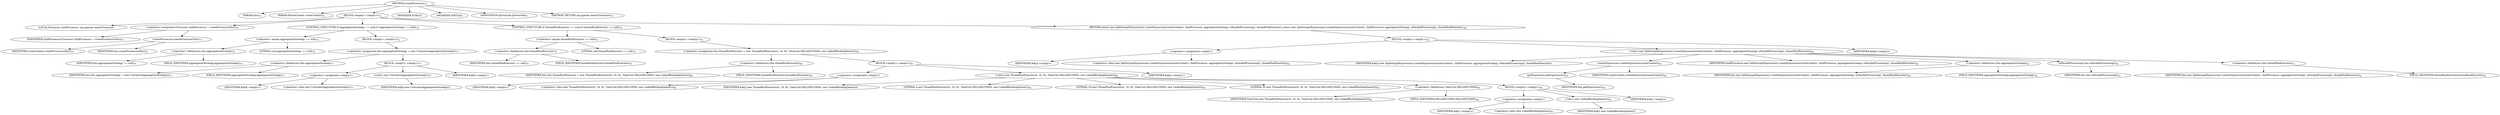 digraph "createProcessor" {  
"90" [label = <(METHOD,createProcessor)<SUB>73</SUB>> ]
"11" [label = <(PARAM,this)<SUB>73</SUB>> ]
"91" [label = <(PARAM,RouteContext routeContext)<SUB>74</SUB>> ]
"92" [label = <(BLOCK,&lt;empty&gt;,&lt;empty&gt;)<SUB>74</SUB>> ]
"93" [label = <(LOCAL,Processor childProcessor: org.apache.camel.Processor)> ]
"94" [label = <(&lt;operator&gt;.assignment,Processor childProcessor = createProcessor(this))<SUB>75</SUB>> ]
"95" [label = <(IDENTIFIER,childProcessor,Processor childProcessor = createProcessor(this))<SUB>75</SUB>> ]
"96" [label = <(createProcessor,createProcessor(this))<SUB>75</SUB>> ]
"97" [label = <(IDENTIFIER,routeContext,createProcessor(this))<SUB>75</SUB>> ]
"10" [label = <(IDENTIFIER,this,createProcessor(this))<SUB>75</SUB>> ]
"98" [label = <(CONTROL_STRUCTURE,if (aggregationStrategy == null),if (aggregationStrategy == null))<SUB>76</SUB>> ]
"99" [label = <(&lt;operator&gt;.equals,aggregationStrategy == null)<SUB>76</SUB>> ]
"100" [label = <(&lt;operator&gt;.fieldAccess,this.aggregationStrategy)<SUB>76</SUB>> ]
"101" [label = <(IDENTIFIER,this,aggregationStrategy == null)<SUB>76</SUB>> ]
"102" [label = <(FIELD_IDENTIFIER,aggregationStrategy,aggregationStrategy)<SUB>76</SUB>> ]
"103" [label = <(LITERAL,null,aggregationStrategy == null)<SUB>76</SUB>> ]
"104" [label = <(BLOCK,&lt;empty&gt;,&lt;empty&gt;)<SUB>76</SUB>> ]
"105" [label = <(&lt;operator&gt;.assignment,this.aggregationStrategy = new UseLatestAggregationStrategy())<SUB>77</SUB>> ]
"106" [label = <(&lt;operator&gt;.fieldAccess,this.aggregationStrategy)<SUB>77</SUB>> ]
"107" [label = <(IDENTIFIER,this,this.aggregationStrategy = new UseLatestAggregationStrategy())<SUB>77</SUB>> ]
"108" [label = <(FIELD_IDENTIFIER,aggregationStrategy,aggregationStrategy)<SUB>77</SUB>> ]
"109" [label = <(BLOCK,&lt;empty&gt;,&lt;empty&gt;)<SUB>77</SUB>> ]
"110" [label = <(&lt;operator&gt;.assignment,&lt;empty&gt;)> ]
"111" [label = <(IDENTIFIER,$obj0,&lt;empty&gt;)> ]
"112" [label = <(&lt;operator&gt;.alloc,new UseLatestAggregationStrategy())<SUB>77</SUB>> ]
"113" [label = <(&lt;init&gt;,new UseLatestAggregationStrategy())<SUB>77</SUB>> ]
"114" [label = <(IDENTIFIER,$obj0,new UseLatestAggregationStrategy())> ]
"115" [label = <(IDENTIFIER,$obj0,&lt;empty&gt;)> ]
"116" [label = <(CONTROL_STRUCTURE,if (threadPoolExecutor == null),if (threadPoolExecutor == null))<SUB>79</SUB>> ]
"117" [label = <(&lt;operator&gt;.equals,threadPoolExecutor == null)<SUB>79</SUB>> ]
"118" [label = <(&lt;operator&gt;.fieldAccess,this.threadPoolExecutor)<SUB>79</SUB>> ]
"119" [label = <(IDENTIFIER,this,threadPoolExecutor == null)<SUB>79</SUB>> ]
"120" [label = <(FIELD_IDENTIFIER,threadPoolExecutor,threadPoolExecutor)<SUB>79</SUB>> ]
"121" [label = <(LITERAL,null,threadPoolExecutor == null)<SUB>79</SUB>> ]
"122" [label = <(BLOCK,&lt;empty&gt;,&lt;empty&gt;)<SUB>79</SUB>> ]
"123" [label = <(&lt;operator&gt;.assignment,this.threadPoolExecutor = new ThreadPoolExecutor(4, 16, 0L, TimeUnit.MILLISECONDS, new LinkedBlockingQueue()))<SUB>80</SUB>> ]
"124" [label = <(&lt;operator&gt;.fieldAccess,this.threadPoolExecutor)<SUB>80</SUB>> ]
"125" [label = <(IDENTIFIER,this,this.threadPoolExecutor = new ThreadPoolExecutor(4, 16, 0L, TimeUnit.MILLISECONDS, new LinkedBlockingQueue()))<SUB>80</SUB>> ]
"126" [label = <(FIELD_IDENTIFIER,threadPoolExecutor,threadPoolExecutor)<SUB>80</SUB>> ]
"127" [label = <(BLOCK,&lt;empty&gt;,&lt;empty&gt;)<SUB>80</SUB>> ]
"128" [label = <(&lt;operator&gt;.assignment,&lt;empty&gt;)> ]
"129" [label = <(IDENTIFIER,$obj2,&lt;empty&gt;)> ]
"130" [label = <(&lt;operator&gt;.alloc,new ThreadPoolExecutor(4, 16, 0L, TimeUnit.MILLISECONDS, new LinkedBlockingQueue()))<SUB>80</SUB>> ]
"131" [label = <(&lt;init&gt;,new ThreadPoolExecutor(4, 16, 0L, TimeUnit.MILLISECONDS, new LinkedBlockingQueue()))<SUB>80</SUB>> ]
"132" [label = <(IDENTIFIER,$obj2,new ThreadPoolExecutor(4, 16, 0L, TimeUnit.MILLISECONDS, new LinkedBlockingQueue()))> ]
"133" [label = <(LITERAL,4,new ThreadPoolExecutor(4, 16, 0L, TimeUnit.MILLISECONDS, new LinkedBlockingQueue()))<SUB>80</SUB>> ]
"134" [label = <(LITERAL,16,new ThreadPoolExecutor(4, 16, 0L, TimeUnit.MILLISECONDS, new LinkedBlockingQueue()))<SUB>80</SUB>> ]
"135" [label = <(LITERAL,0L,new ThreadPoolExecutor(4, 16, 0L, TimeUnit.MILLISECONDS, new LinkedBlockingQueue()))<SUB>80</SUB>> ]
"136" [label = <(&lt;operator&gt;.fieldAccess,TimeUnit.MILLISECONDS)<SUB>80</SUB>> ]
"137" [label = <(IDENTIFIER,TimeUnit,new ThreadPoolExecutor(4, 16, 0L, TimeUnit.MILLISECONDS, new LinkedBlockingQueue()))<SUB>80</SUB>> ]
"138" [label = <(FIELD_IDENTIFIER,MILLISECONDS,MILLISECONDS)<SUB>80</SUB>> ]
"139" [label = <(BLOCK,&lt;empty&gt;,&lt;empty&gt;)<SUB>80</SUB>> ]
"140" [label = <(&lt;operator&gt;.assignment,&lt;empty&gt;)> ]
"141" [label = <(IDENTIFIER,$obj1,&lt;empty&gt;)> ]
"142" [label = <(&lt;operator&gt;.alloc,new LinkedBlockingQueue())<SUB>80</SUB>> ]
"143" [label = <(&lt;init&gt;,new LinkedBlockingQueue())<SUB>80</SUB>> ]
"144" [label = <(IDENTIFIER,$obj1,new LinkedBlockingQueue())> ]
"145" [label = <(IDENTIFIER,$obj1,&lt;empty&gt;)> ]
"146" [label = <(IDENTIFIER,$obj2,&lt;empty&gt;)> ]
"147" [label = <(RETURN,return new Splitter(getExpression().createExpression(routeContext), childProcessor, aggregationStrategy, isParallelProcessing(), threadPoolExecutor);,return new Splitter(getExpression().createExpression(routeContext), childProcessor, aggregationStrategy, isParallelProcessing(), threadPoolExecutor);)<SUB>82</SUB>> ]
"148" [label = <(BLOCK,&lt;empty&gt;,&lt;empty&gt;)<SUB>82</SUB>> ]
"149" [label = <(&lt;operator&gt;.assignment,&lt;empty&gt;)> ]
"150" [label = <(IDENTIFIER,$obj3,&lt;empty&gt;)> ]
"151" [label = <(&lt;operator&gt;.alloc,new Splitter(getExpression().createExpression(routeContext), childProcessor, aggregationStrategy, isParallelProcessing(), threadPoolExecutor))<SUB>82</SUB>> ]
"152" [label = <(&lt;init&gt;,new Splitter(getExpression().createExpression(routeContext), childProcessor, aggregationStrategy, isParallelProcessing(), threadPoolExecutor))<SUB>82</SUB>> ]
"153" [label = <(IDENTIFIER,$obj3,new Splitter(getExpression().createExpression(routeContext), childProcessor, aggregationStrategy, isParallelProcessing(), threadPoolExecutor))> ]
"154" [label = <(createExpression,createExpression(routeContext))<SUB>82</SUB>> ]
"155" [label = <(getExpression,getExpression())<SUB>82</SUB>> ]
"12" [label = <(IDENTIFIER,this,getExpression())<SUB>82</SUB>> ]
"156" [label = <(IDENTIFIER,routeContext,createExpression(routeContext))<SUB>82</SUB>> ]
"157" [label = <(IDENTIFIER,childProcessor,new Splitter(getExpression().createExpression(routeContext), childProcessor, aggregationStrategy, isParallelProcessing(), threadPoolExecutor))<SUB>82</SUB>> ]
"158" [label = <(&lt;operator&gt;.fieldAccess,this.aggregationStrategy)<SUB>82</SUB>> ]
"159" [label = <(IDENTIFIER,this,new Splitter(getExpression().createExpression(routeContext), childProcessor, aggregationStrategy, isParallelProcessing(), threadPoolExecutor))<SUB>82</SUB>> ]
"160" [label = <(FIELD_IDENTIFIER,aggregationStrategy,aggregationStrategy)<SUB>82</SUB>> ]
"161" [label = <(isParallelProcessing,this.isParallelProcessing())<SUB>83</SUB>> ]
"13" [label = <(IDENTIFIER,this,this.isParallelProcessing())<SUB>83</SUB>> ]
"162" [label = <(&lt;operator&gt;.fieldAccess,this.threadPoolExecutor)<SUB>83</SUB>> ]
"163" [label = <(IDENTIFIER,this,new Splitter(getExpression().createExpression(routeContext), childProcessor, aggregationStrategy, isParallelProcessing(), threadPoolExecutor))<SUB>83</SUB>> ]
"164" [label = <(FIELD_IDENTIFIER,threadPoolExecutor,threadPoolExecutor)<SUB>83</SUB>> ]
"165" [label = <(IDENTIFIER,$obj3,&lt;empty&gt;)> ]
"166" [label = <(MODIFIER,PUBLIC)> ]
"167" [label = <(MODIFIER,VIRTUAL)> ]
"168" [label = <(ANNOTATION,@Override,@Override)<SUB>73</SUB>> ]
"169" [label = <(METHOD_RETURN,org.apache.camel.Processor)<SUB>74</SUB>> ]
  "90" -> "11" 
  "90" -> "91" 
  "90" -> "92" 
  "90" -> "166" 
  "90" -> "167" 
  "90" -> "168" 
  "90" -> "169" 
  "92" -> "93" 
  "92" -> "94" 
  "92" -> "98" 
  "92" -> "116" 
  "92" -> "147" 
  "94" -> "95" 
  "94" -> "96" 
  "96" -> "97" 
  "96" -> "10" 
  "98" -> "99" 
  "98" -> "104" 
  "99" -> "100" 
  "99" -> "103" 
  "100" -> "101" 
  "100" -> "102" 
  "104" -> "105" 
  "105" -> "106" 
  "105" -> "109" 
  "106" -> "107" 
  "106" -> "108" 
  "109" -> "110" 
  "109" -> "113" 
  "109" -> "115" 
  "110" -> "111" 
  "110" -> "112" 
  "113" -> "114" 
  "116" -> "117" 
  "116" -> "122" 
  "117" -> "118" 
  "117" -> "121" 
  "118" -> "119" 
  "118" -> "120" 
  "122" -> "123" 
  "123" -> "124" 
  "123" -> "127" 
  "124" -> "125" 
  "124" -> "126" 
  "127" -> "128" 
  "127" -> "131" 
  "127" -> "146" 
  "128" -> "129" 
  "128" -> "130" 
  "131" -> "132" 
  "131" -> "133" 
  "131" -> "134" 
  "131" -> "135" 
  "131" -> "136" 
  "131" -> "139" 
  "136" -> "137" 
  "136" -> "138" 
  "139" -> "140" 
  "139" -> "143" 
  "139" -> "145" 
  "140" -> "141" 
  "140" -> "142" 
  "143" -> "144" 
  "147" -> "148" 
  "148" -> "149" 
  "148" -> "152" 
  "148" -> "165" 
  "149" -> "150" 
  "149" -> "151" 
  "152" -> "153" 
  "152" -> "154" 
  "152" -> "157" 
  "152" -> "158" 
  "152" -> "161" 
  "152" -> "162" 
  "154" -> "155" 
  "154" -> "156" 
  "155" -> "12" 
  "158" -> "159" 
  "158" -> "160" 
  "161" -> "13" 
  "162" -> "163" 
  "162" -> "164" 
}
